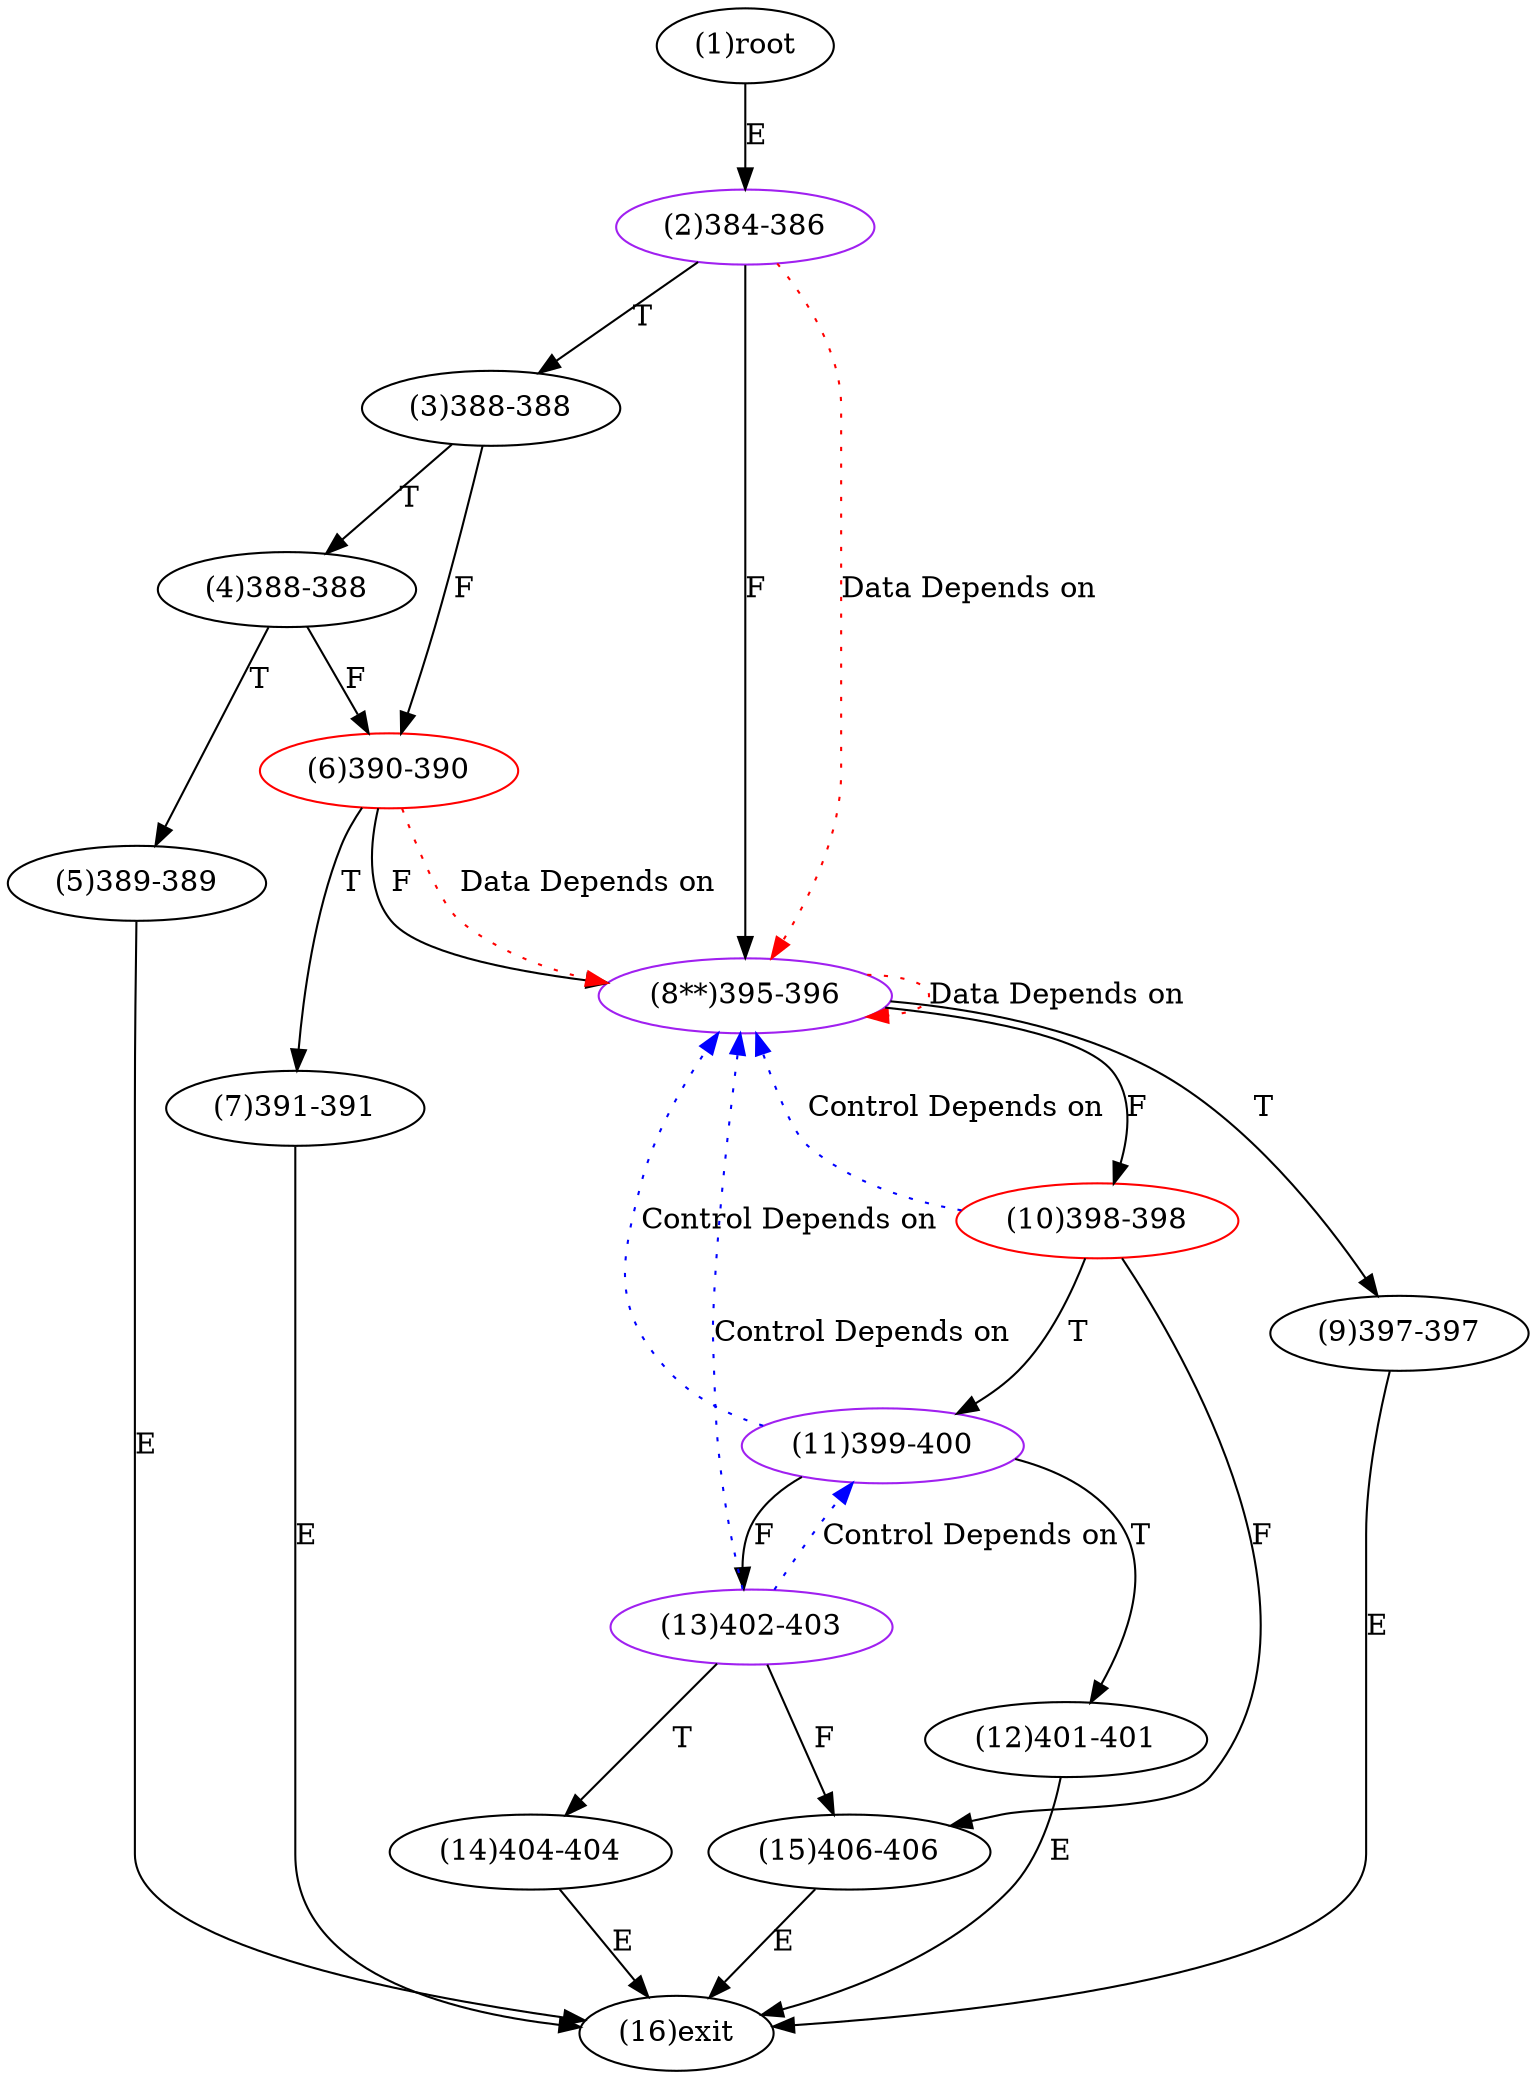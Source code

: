 digraph "" { 
1[ label="(1)root"];
2[ label="(2)384-386",color=purple];
3[ label="(3)388-388"];
4[ label="(4)388-388"];
5[ label="(5)389-389"];
6[ label="(6)390-390",color=red];
7[ label="(7)391-391"];
8[ label="(8**)395-396",color=purple];
9[ label="(9)397-397"];
10[ label="(10)398-398",color=red];
11[ label="(11)399-400",color=purple];
12[ label="(12)401-401"];
13[ label="(13)402-403",color=purple];
14[ label="(14)404-404"];
15[ label="(15)406-406"];
16[ label="(16)exit"];
1->2[ label="E"];
2->8[ label="F"];
2->3[ label="T"];
3->6[ label="F"];
3->4[ label="T"];
4->6[ label="F"];
4->5[ label="T"];
5->16[ label="E"];
6->8[ label="F"];
6->7[ label="T"];
7->16[ label="E"];
8->10[ label="F"];
8->9[ label="T"];
9->16[ label="E"];
10->15[ label="F"];
10->11[ label="T"];
11->13[ label="F"];
11->12[ label="T"];
12->16[ label="E"];
13->15[ label="F"];
13->14[ label="T"];
14->16[ label="E"];
15->16[ label="E"];
2->8[ color="red" label="Data Depends on" style = dotted ];
6->8[ color="red" label="Data Depends on" style = dotted ];
8->8[ color="red" label="Data Depends on" style = dotted ];
10->8[ color="blue" label="Control Depends on" style = dotted ];
11->8[ color="blue" label="Control Depends on" style = dotted ];
13->8[ color="blue" label="Control Depends on" style = dotted ];
13->11[ color="blue" label="Control Depends on" style = dotted ];
}